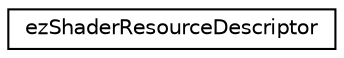 digraph "Graphical Class Hierarchy"
{
 // LATEX_PDF_SIZE
  edge [fontname="Helvetica",fontsize="10",labelfontname="Helvetica",labelfontsize="10"];
  node [fontname="Helvetica",fontsize="10",shape=record];
  rankdir="LR";
  Node0 [label="ezShaderResourceDescriptor",height=0.2,width=0.4,color="black", fillcolor="white", style="filled",URL="$d1/ded/structez_shader_resource_descriptor.htm",tooltip=" "];
}
